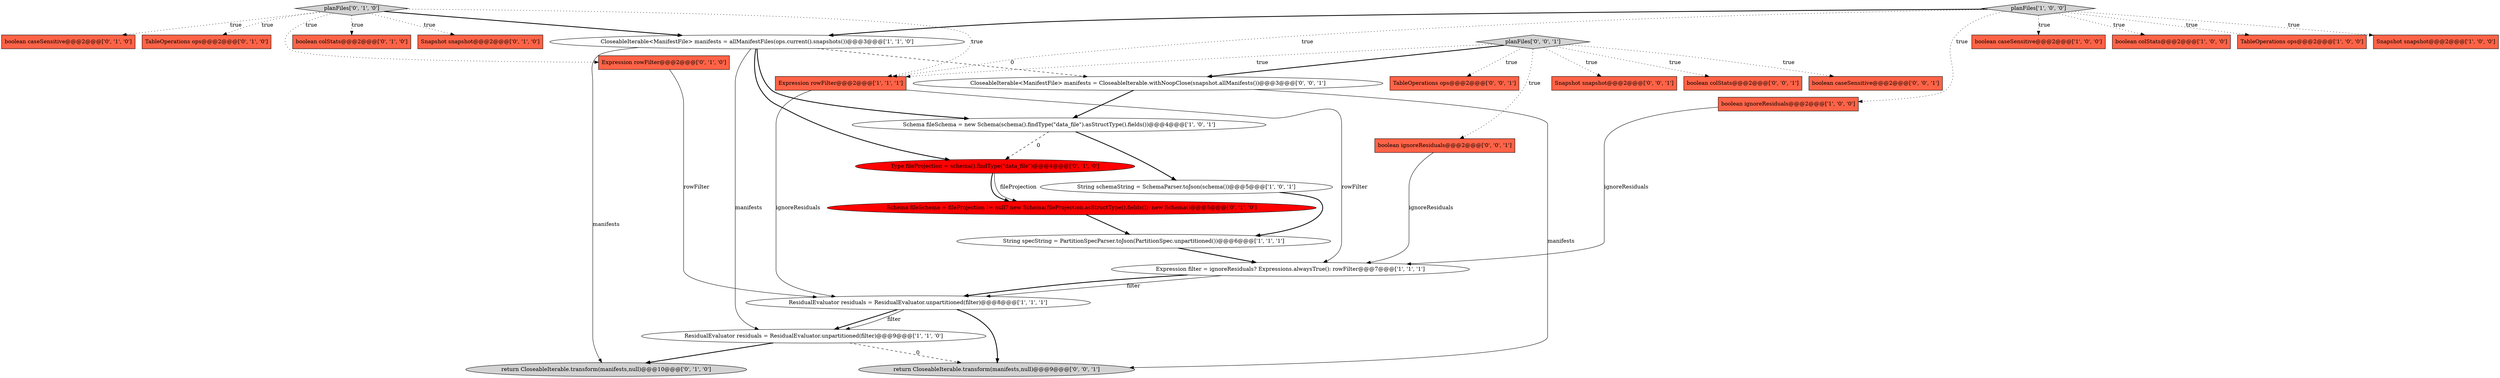 digraph {
3 [style = filled, label = "boolean caseSensitive@@@2@@@['1', '0', '0']", fillcolor = tomato, shape = box image = "AAA0AAABBB1BBB"];
30 [style = filled, label = "CloseableIterable<ManifestFile> manifests = CloseableIterable.withNoopClose(snapshot.allManifests())@@@3@@@['0', '0', '1']", fillcolor = white, shape = ellipse image = "AAA0AAABBB3BBB"];
23 [style = filled, label = "Snapshot snapshot@@@2@@@['0', '0', '1']", fillcolor = tomato, shape = box image = "AAA0AAABBB3BBB"];
16 [style = filled, label = "boolean colStats@@@2@@@['0', '1', '0']", fillcolor = tomato, shape = box image = "AAA0AAABBB2BBB"];
26 [style = filled, label = "planFiles['0', '0', '1']", fillcolor = lightgray, shape = diamond image = "AAA0AAABBB3BBB"];
24 [style = filled, label = "boolean colStats@@@2@@@['0', '0', '1']", fillcolor = tomato, shape = box image = "AAA0AAABBB3BBB"];
5 [style = filled, label = "CloseableIterable<ManifestFile> manifests = allManifestFiles(ops.current().snapshots())@@@3@@@['1', '1', '0']", fillcolor = white, shape = ellipse image = "AAA0AAABBB1BBB"];
0 [style = filled, label = "boolean ignoreResiduals@@@2@@@['1', '0', '0']", fillcolor = tomato, shape = box image = "AAA0AAABBB1BBB"];
6 [style = filled, label = "ResidualEvaluator residuals = ResidualEvaluator.unpartitioned(filter)@@@8@@@['1', '1', '1']", fillcolor = white, shape = ellipse image = "AAA0AAABBB1BBB"];
9 [style = filled, label = "String specString = PartitionSpecParser.toJson(PartitionSpec.unpartitioned())@@@6@@@['1', '1', '1']", fillcolor = white, shape = ellipse image = "AAA0AAABBB1BBB"];
12 [style = filled, label = "planFiles['1', '0', '0']", fillcolor = lightgray, shape = diamond image = "AAA0AAABBB1BBB"];
21 [style = filled, label = "Expression rowFilter@@@2@@@['0', '1', '0']", fillcolor = tomato, shape = box image = "AAA0AAABBB2BBB"];
29 [style = filled, label = "return CloseableIterable.transform(manifests,null)@@@9@@@['0', '0', '1']", fillcolor = lightgray, shape = ellipse image = "AAA0AAABBB3BBB"];
1 [style = filled, label = "boolean colStats@@@2@@@['1', '0', '0']", fillcolor = tomato, shape = box image = "AAA0AAABBB1BBB"];
8 [style = filled, label = "Expression rowFilter@@@2@@@['1', '1', '1']", fillcolor = tomato, shape = box image = "AAA0AAABBB1BBB"];
20 [style = filled, label = "Snapshot snapshot@@@2@@@['0', '1', '0']", fillcolor = tomato, shape = box image = "AAA0AAABBB2BBB"];
14 [style = filled, label = "planFiles['0', '1', '0']", fillcolor = lightgray, shape = diamond image = "AAA0AAABBB2BBB"];
7 [style = filled, label = "TableOperations ops@@@2@@@['1', '0', '0']", fillcolor = tomato, shape = box image = "AAA0AAABBB1BBB"];
22 [style = filled, label = "Schema fileSchema = fileProjection != null? new Schema(fileProjection.asStructType().fields()): new Schema()@@@5@@@['0', '1', '0']", fillcolor = red, shape = ellipse image = "AAA1AAABBB2BBB"];
28 [style = filled, label = "boolean caseSensitive@@@2@@@['0', '0', '1']", fillcolor = tomato, shape = box image = "AAA0AAABBB3BBB"];
18 [style = filled, label = "boolean caseSensitive@@@2@@@['0', '1', '0']", fillcolor = tomato, shape = box image = "AAA0AAABBB2BBB"];
4 [style = filled, label = "Schema fileSchema = new Schema(schema().findType(\"data_file\").asStructType().fields())@@@4@@@['1', '0', '1']", fillcolor = white, shape = ellipse image = "AAA0AAABBB1BBB"];
11 [style = filled, label = "ResidualEvaluator residuals = ResidualEvaluator.unpartitioned(filter)@@@9@@@['1', '1', '0']", fillcolor = white, shape = ellipse image = "AAA0AAABBB1BBB"];
13 [style = filled, label = "String schemaString = SchemaParser.toJson(schema())@@@5@@@['1', '0', '1']", fillcolor = white, shape = ellipse image = "AAA0AAABBB1BBB"];
17 [style = filled, label = "TableOperations ops@@@2@@@['0', '1', '0']", fillcolor = tomato, shape = box image = "AAA0AAABBB2BBB"];
2 [style = filled, label = "Snapshot snapshot@@@2@@@['1', '0', '0']", fillcolor = tomato, shape = box image = "AAA0AAABBB1BBB"];
15 [style = filled, label = "return CloseableIterable.transform(manifests,null)@@@10@@@['0', '1', '0']", fillcolor = lightgray, shape = ellipse image = "AAA0AAABBB2BBB"];
27 [style = filled, label = "boolean ignoreResiduals@@@2@@@['0', '0', '1']", fillcolor = tomato, shape = box image = "AAA0AAABBB3BBB"];
10 [style = filled, label = "Expression filter = ignoreResiduals? Expressions.alwaysTrue(): rowFilter@@@7@@@['1', '1', '1']", fillcolor = white, shape = ellipse image = "AAA0AAABBB1BBB"];
19 [style = filled, label = "Type fileProjection = schema().findType(\"data_file\")@@@4@@@['0', '1', '0']", fillcolor = red, shape = ellipse image = "AAA1AAABBB2BBB"];
25 [style = filled, label = "TableOperations ops@@@2@@@['0', '0', '1']", fillcolor = tomato, shape = box image = "AAA0AAABBB3BBB"];
0->10 [style = solid, label="ignoreResiduals"];
12->3 [style = dotted, label="true"];
30->29 [style = solid, label="manifests"];
26->8 [style = dotted, label="true"];
12->5 [style = bold, label=""];
8->10 [style = solid, label="rowFilter"];
12->8 [style = dotted, label="true"];
26->25 [style = dotted, label="true"];
26->27 [style = dotted, label="true"];
4->13 [style = bold, label=""];
22->9 [style = bold, label=""];
12->2 [style = dotted, label="true"];
12->1 [style = dotted, label="true"];
11->29 [style = dashed, label="0"];
26->23 [style = dotted, label="true"];
9->10 [style = bold, label=""];
19->22 [style = solid, label="fileProjection"];
10->6 [style = bold, label=""];
27->10 [style = solid, label="ignoreResiduals"];
11->15 [style = bold, label=""];
6->29 [style = bold, label=""];
26->30 [style = bold, label=""];
14->20 [style = dotted, label="true"];
5->19 [style = bold, label=""];
14->17 [style = dotted, label="true"];
14->16 [style = dotted, label="true"];
14->21 [style = dotted, label="true"];
8->6 [style = solid, label="ignoreResiduals"];
10->6 [style = solid, label="filter"];
30->4 [style = bold, label=""];
26->28 [style = dotted, label="true"];
6->11 [style = bold, label=""];
26->24 [style = dotted, label="true"];
5->4 [style = bold, label=""];
5->15 [style = solid, label="manifests"];
14->8 [style = dotted, label="true"];
12->0 [style = dotted, label="true"];
4->19 [style = dashed, label="0"];
5->11 [style = solid, label="manifests"];
13->9 [style = bold, label=""];
6->11 [style = solid, label="filter"];
12->7 [style = dotted, label="true"];
19->22 [style = bold, label=""];
21->6 [style = solid, label="rowFilter"];
14->18 [style = dotted, label="true"];
5->30 [style = dashed, label="0"];
14->5 [style = bold, label=""];
}

